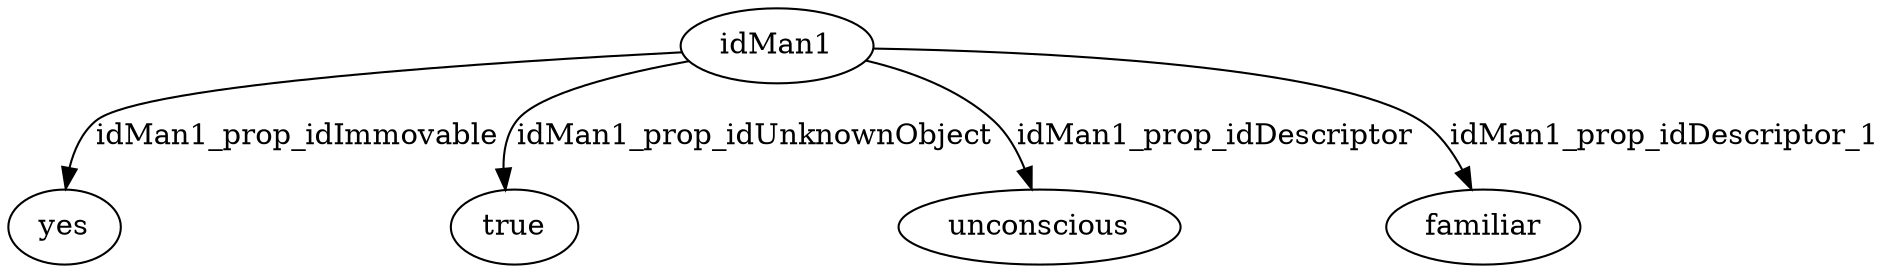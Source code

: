strict digraph  {
idMan1 [node_type=entity_node];
yes [node_type=property_node];
true [node_type=property_node];
unconscious [node_type=property_node];
familiar [node_type=property_node];
idMan1 -> yes  [edge_type=property, label=idMan1_prop_idImmovable];
idMan1 -> true  [edge_type=property, label=idMan1_prop_idUnknownObject];
idMan1 -> unconscious  [edge_type=property, label=idMan1_prop_idDescriptor];
idMan1 -> familiar  [edge_type=property, label=idMan1_prop_idDescriptor_1];
}
